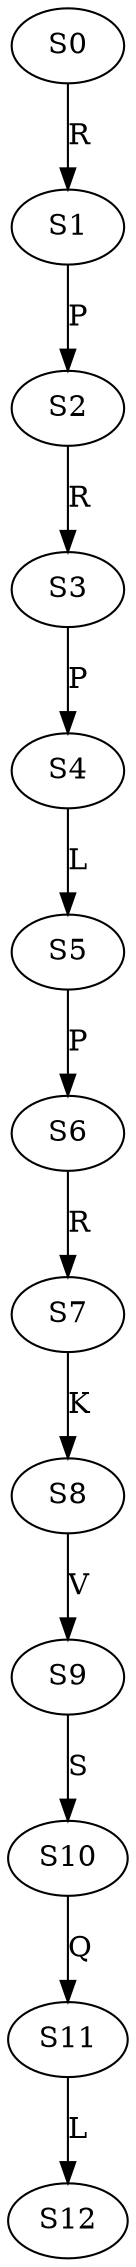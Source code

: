 strict digraph  {
	S0 -> S1 [ label = R ];
	S1 -> S2 [ label = P ];
	S2 -> S3 [ label = R ];
	S3 -> S4 [ label = P ];
	S4 -> S5 [ label = L ];
	S5 -> S6 [ label = P ];
	S6 -> S7 [ label = R ];
	S7 -> S8 [ label = K ];
	S8 -> S9 [ label = V ];
	S9 -> S10 [ label = S ];
	S10 -> S11 [ label = Q ];
	S11 -> S12 [ label = L ];
}
